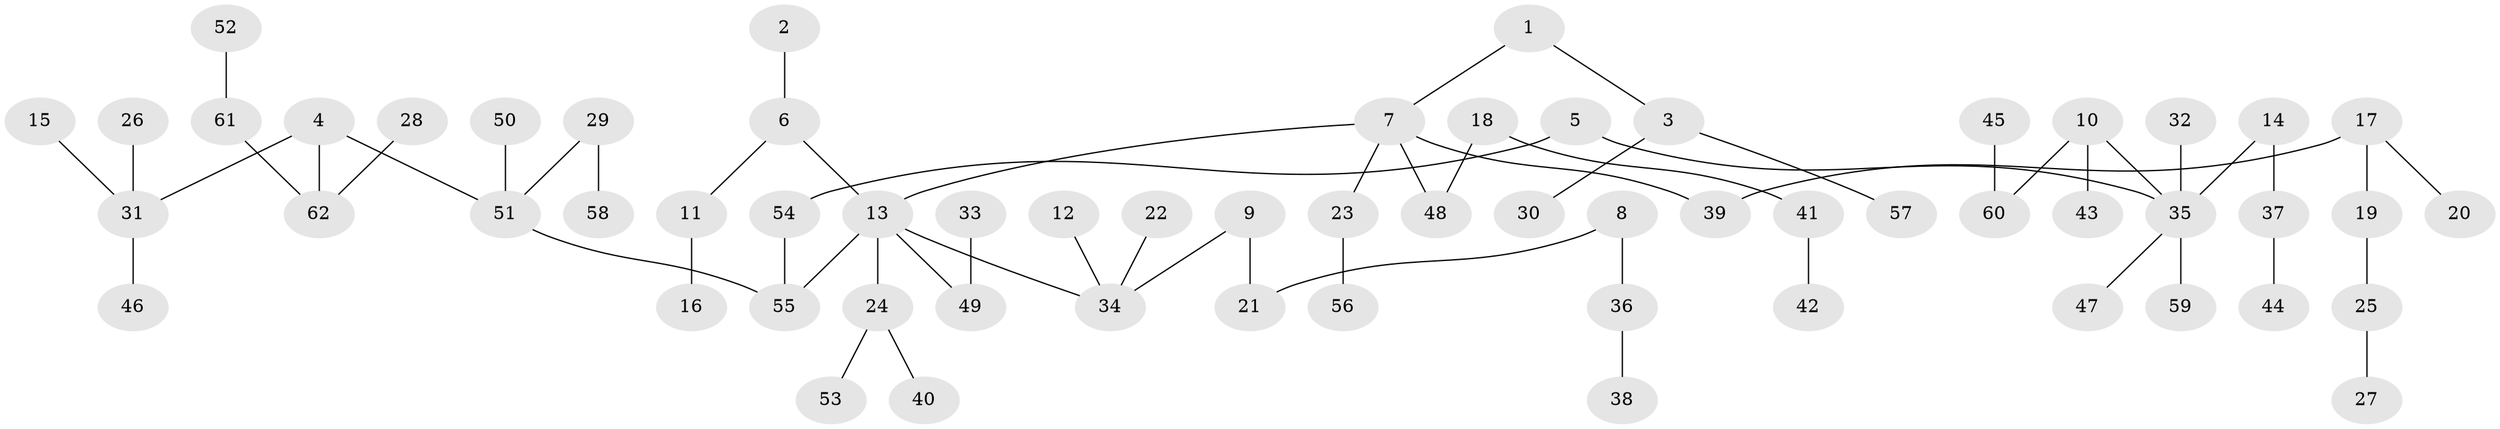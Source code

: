// original degree distribution, {5: 0.016260162601626018, 7: 0.016260162601626018, 2: 0.21138211382113822, 4: 0.056910569105691054, 6: 0.016260162601626018, 1: 0.5040650406504065, 3: 0.17886178861788618}
// Generated by graph-tools (version 1.1) at 2025/02/03/09/25 03:02:23]
// undirected, 62 vertices, 61 edges
graph export_dot {
graph [start="1"]
  node [color=gray90,style=filled];
  1;
  2;
  3;
  4;
  5;
  6;
  7;
  8;
  9;
  10;
  11;
  12;
  13;
  14;
  15;
  16;
  17;
  18;
  19;
  20;
  21;
  22;
  23;
  24;
  25;
  26;
  27;
  28;
  29;
  30;
  31;
  32;
  33;
  34;
  35;
  36;
  37;
  38;
  39;
  40;
  41;
  42;
  43;
  44;
  45;
  46;
  47;
  48;
  49;
  50;
  51;
  52;
  53;
  54;
  55;
  56;
  57;
  58;
  59;
  60;
  61;
  62;
  1 -- 3 [weight=1.0];
  1 -- 7 [weight=1.0];
  2 -- 6 [weight=1.0];
  3 -- 30 [weight=1.0];
  3 -- 57 [weight=1.0];
  4 -- 31 [weight=1.0];
  4 -- 51 [weight=1.0];
  4 -- 62 [weight=1.0];
  5 -- 35 [weight=1.0];
  5 -- 54 [weight=1.0];
  6 -- 11 [weight=1.0];
  6 -- 13 [weight=1.0];
  7 -- 13 [weight=1.0];
  7 -- 23 [weight=1.0];
  7 -- 39 [weight=1.0];
  7 -- 48 [weight=1.0];
  8 -- 21 [weight=1.0];
  8 -- 36 [weight=1.0];
  9 -- 21 [weight=1.0];
  9 -- 34 [weight=1.0];
  10 -- 35 [weight=1.0];
  10 -- 43 [weight=1.0];
  10 -- 60 [weight=1.0];
  11 -- 16 [weight=1.0];
  12 -- 34 [weight=1.0];
  13 -- 24 [weight=1.0];
  13 -- 34 [weight=1.0];
  13 -- 49 [weight=1.0];
  13 -- 55 [weight=1.0];
  14 -- 35 [weight=1.0];
  14 -- 37 [weight=1.0];
  15 -- 31 [weight=1.0];
  17 -- 19 [weight=1.0];
  17 -- 20 [weight=1.0];
  17 -- 39 [weight=1.0];
  18 -- 41 [weight=1.0];
  18 -- 48 [weight=1.0];
  19 -- 25 [weight=1.0];
  22 -- 34 [weight=1.0];
  23 -- 56 [weight=1.0];
  24 -- 40 [weight=1.0];
  24 -- 53 [weight=1.0];
  25 -- 27 [weight=1.0];
  26 -- 31 [weight=1.0];
  28 -- 62 [weight=1.0];
  29 -- 51 [weight=1.0];
  29 -- 58 [weight=1.0];
  31 -- 46 [weight=1.0];
  32 -- 35 [weight=1.0];
  33 -- 49 [weight=1.0];
  35 -- 47 [weight=1.0];
  35 -- 59 [weight=1.0];
  36 -- 38 [weight=1.0];
  37 -- 44 [weight=1.0];
  41 -- 42 [weight=1.0];
  45 -- 60 [weight=1.0];
  50 -- 51 [weight=1.0];
  51 -- 55 [weight=1.0];
  52 -- 61 [weight=1.0];
  54 -- 55 [weight=1.0];
  61 -- 62 [weight=1.0];
}
